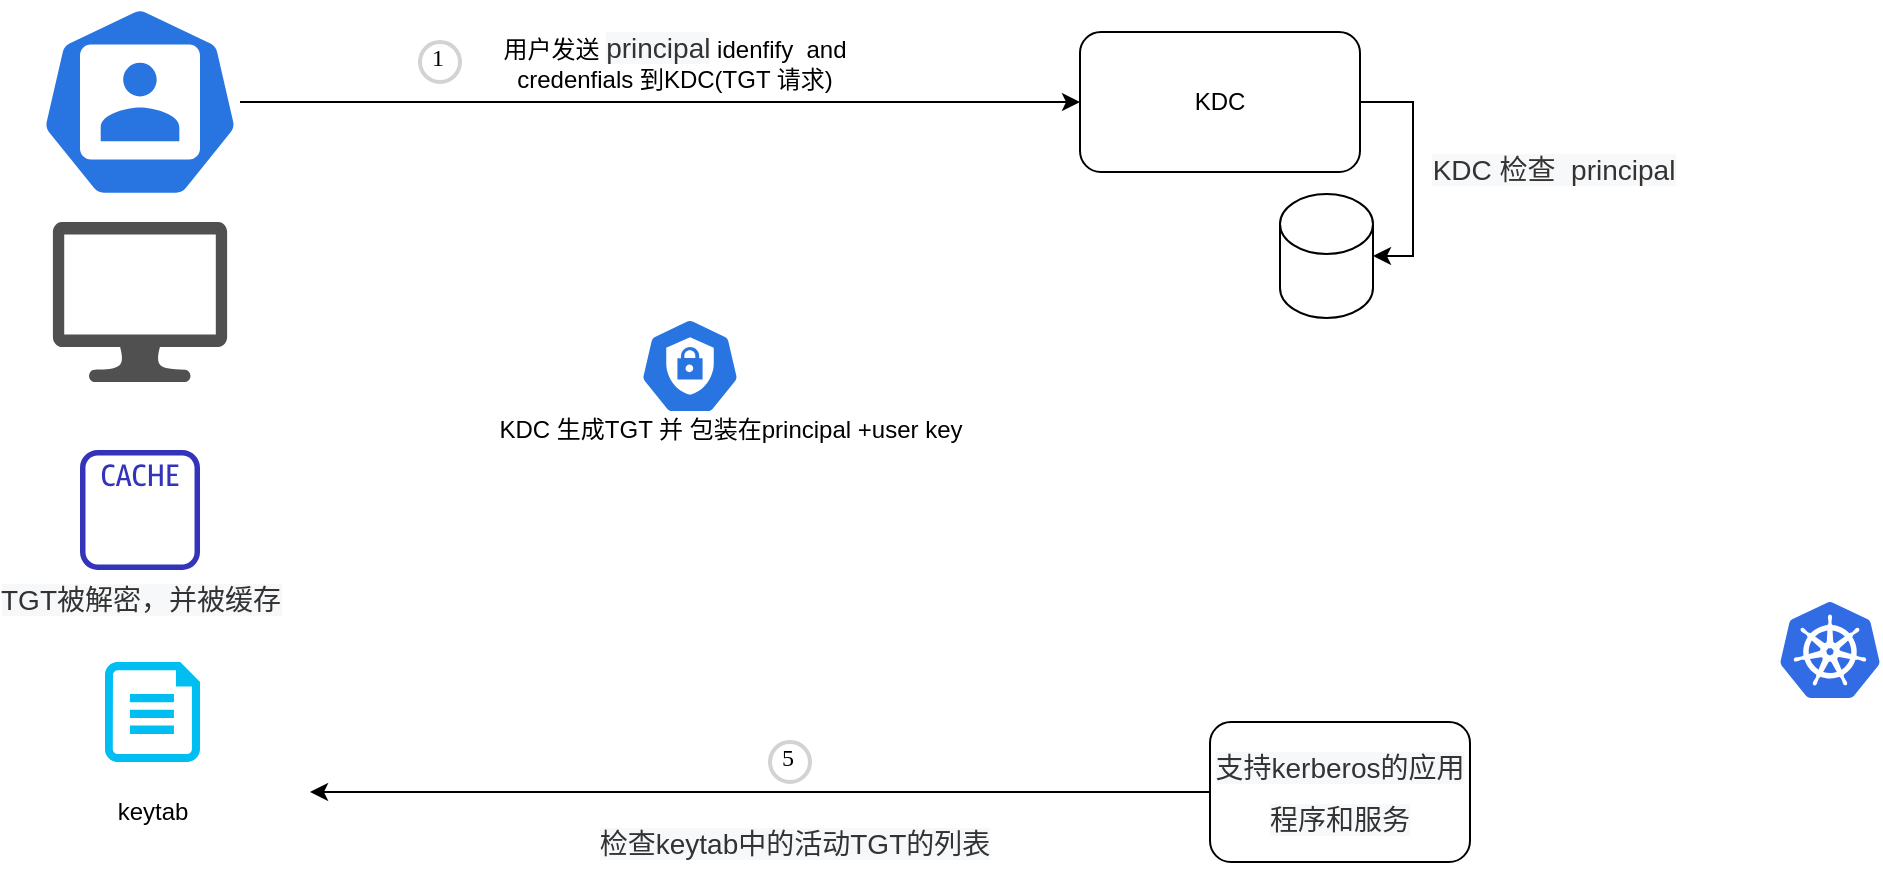 <mxfile version="14.6.13" type="github">
  <diagram id="WI9T0HZ2pTsCkuznbFz-" name="Page-1">
    <mxGraphModel dx="1422" dy="762" grid="1" gridSize="10" guides="1" tooltips="1" connect="1" arrows="1" fold="1" page="1" pageScale="1" pageWidth="1169" pageHeight="827" math="0" shadow="0">
      <root>
        <mxCell id="0" />
        <mxCell id="1" parent="0" />
        <mxCell id="J-IrNvOtPyINDqQAKdtv-4" value="" style="aspect=fixed;html=1;points=[];align=center;image;fontSize=12;image=img/lib/mscae/Kubernetes.svg;" vertex="1" parent="1">
          <mxGeometry x="1020" y="430" width="50" height="48" as="geometry" />
        </mxCell>
        <mxCell id="J-IrNvOtPyINDqQAKdtv-15" value="" style="html=1;dashed=0;whitespace=wrap;fillColor=#2875E2;strokeColor=#ffffff;points=[[0.005,0.63,0],[0.1,0.2,0],[0.9,0.2,0],[0.5,0,0],[0.995,0.63,0],[0.72,0.99,0],[0.5,1,0],[0.28,0.99,0]];shape=mxgraph.kubernetes.icon;prIcon=c_role;fontFamily=Helvetica;verticalAlign=bottom;horizontal=1;" vertex="1" parent="1">
          <mxGeometry x="450" y="288" width="50" height="48" as="geometry" />
        </mxCell>
        <mxCell id="J-IrNvOtPyINDqQAKdtv-29" value="用户发送&amp;nbsp;&lt;span style=&quot;color: rgb(51 , 51 , 51) ; font-family: &amp;#34;arial&amp;#34; , &amp;#34;microsoft yahei&amp;#34; , &amp;#34;\\5fae软雅黑&amp;#34; , &amp;#34;\\5b8b体&amp;#34; , &amp;#34;malgun gothic&amp;#34; , &amp;#34;meiryo&amp;#34; , sans-serif ; font-size: 14px ; text-align: justify ; background-color: rgb(247 , 248 , 250)&quot;&gt;principal&lt;/span&gt;&amp;nbsp;idenfify&amp;nbsp; and credenfials 到KDC(TGT 请求)" style="text;html=1;strokeColor=none;fillColor=none;align=center;verticalAlign=middle;whiteSpace=wrap;rounded=0;fontFamily=Helvetica;" vertex="1" parent="1">
          <mxGeometry x="360" y="150" width="215" height="20" as="geometry" />
        </mxCell>
        <mxCell id="J-IrNvOtPyINDqQAKdtv-30" value="" style="shape=cylinder3;whiteSpace=wrap;html=1;boundedLbl=1;backgroundOutline=1;size=15;fontFamily=Helvetica;" vertex="1" parent="1">
          <mxGeometry x="770" y="226" width="46.5" height="62" as="geometry" />
        </mxCell>
        <mxCell id="J-IrNvOtPyINDqQAKdtv-33" value="&lt;span style=&quot;color: rgb(51 , 51 , 51) ; font-family: &amp;#34;arial&amp;#34; , &amp;#34;microsoft yahei&amp;#34; , &amp;#34;\\5fae软雅黑&amp;#34; , &amp;#34;\\5b8b体&amp;#34; , &amp;#34;malgun gothic&amp;#34; , &amp;#34;meiryo&amp;#34; , sans-serif ; font-size: 14px ; line-height: 26px ; text-align: justify ; background-color: rgb(247 , 248 , 250)&quot;&gt;KDC 检查&amp;nbsp;&amp;nbsp;principal&lt;/span&gt;" style="text;html=1;strokeColor=none;fillColor=none;align=center;verticalAlign=middle;whiteSpace=wrap;rounded=0;fontFamily=Helvetica;" vertex="1" parent="1">
          <mxGeometry x="816.5" y="180" width="180" height="66" as="geometry" />
        </mxCell>
        <mxCell id="J-IrNvOtPyINDqQAKdtv-54" style="edgeStyle=orthogonalEdgeStyle;rounded=0;orthogonalLoop=1;jettySize=auto;html=1;entryX=0;entryY=0.5;entryDx=0;entryDy=0;fontFamily=Helvetica;" edge="1" parent="1" source="J-IrNvOtPyINDqQAKdtv-18" target="J-IrNvOtPyINDqQAKdtv-28">
          <mxGeometry relative="1" as="geometry" />
        </mxCell>
        <mxCell id="J-IrNvOtPyINDqQAKdtv-18" value="" style="html=1;dashed=0;whitespace=wrap;fillColor=#2875E2;strokeColor=#ffffff;points=[[0.005,0.63,0],[0.1,0.2,0],[0.9,0.2,0],[0.5,0,0],[0.995,0.63,0],[0.72,0.99,0],[0.5,1,0],[0.28,0.99,0]];shape=mxgraph.kubernetes.icon;prIcon=user" vertex="1" parent="1">
          <mxGeometry x="150.005" y="130" width="100" height="100" as="geometry" />
        </mxCell>
        <mxCell id="J-IrNvOtPyINDqQAKdtv-48" style="edgeStyle=orthogonalEdgeStyle;rounded=0;orthogonalLoop=1;jettySize=auto;html=1;exitX=0;exitY=0.5;exitDx=0;exitDy=0;fontFamily=Helvetica;" edge="1" parent="1" source="J-IrNvOtPyINDqQAKdtv-35">
          <mxGeometry relative="1" as="geometry">
            <mxPoint x="285" y="525" as="targetPoint" />
          </mxGeometry>
        </mxCell>
        <mxCell id="J-IrNvOtPyINDqQAKdtv-35" value="&lt;span style=&quot;color: rgb(51, 51, 51); font-family: arial, &amp;quot;microsoft yahei&amp;quot;, &amp;quot;\\5fae软雅黑&amp;quot;, &amp;quot;\\5b8b体&amp;quot;, &amp;quot;malgun gothic&amp;quot;, meiryo, sans-serif; font-size: 14px; line-height: 26px; background-color: rgb(247, 248, 250);&quot;&gt;支持kerberos的应用程序和服务&lt;/span&gt;" style="rounded=1;whiteSpace=wrap;html=1;fontFamily=Helvetica;verticalAlign=middle;align=center;" vertex="1" parent="1">
          <mxGeometry x="735" y="490" width="130" height="70" as="geometry" />
        </mxCell>
        <mxCell id="J-IrNvOtPyINDqQAKdtv-38" value="keytab" style="verticalLabelPosition=bottom;html=1;verticalAlign=middle;align=center;strokeColor=none;fillColor=#00BEF2;shape=mxgraph.azure.cloud_services_configuration_file;pointerEvents=1;fontFamily=Helvetica;" vertex="1" parent="1">
          <mxGeometry x="182.505" y="460" width="47.5" height="50" as="geometry" />
        </mxCell>
        <mxCell id="J-IrNvOtPyINDqQAKdtv-40" value="&lt;span style=&quot;color: rgb(51 , 51 , 51) ; font-family: &amp;#34;arial&amp;#34; , &amp;#34;microsoft yahei&amp;#34; , &amp;#34;\\5fae软雅黑&amp;#34; , &amp;#34;\\5b8b体&amp;#34; , &amp;#34;malgun gothic&amp;#34; , &amp;#34;meiryo&amp;#34; , sans-serif ; font-size: 14px ; text-align: justify ; background-color: rgb(247 , 248 , 250)&quot;&gt;TGT被解密，并被缓存&lt;/span&gt;" style="outlineConnect=0;fontColor=#232F3E;gradientColor=none;fillColor=#3334B9;strokeColor=none;dashed=0;verticalLabelPosition=bottom;verticalAlign=top;align=center;html=1;fontSize=12;fontStyle=0;aspect=fixed;pointerEvents=1;shape=mxgraph.aws4.cache_node;fontFamily=Helvetica;" vertex="1" parent="1">
          <mxGeometry x="170.005" y="354" width="60" height="60" as="geometry" />
        </mxCell>
        <mxCell id="J-IrNvOtPyINDqQAKdtv-41" value="&lt;span&gt;KDC 生成TGT 并 包装在principal +user key&lt;/span&gt;" style="text;html=1;align=center;verticalAlign=middle;resizable=0;points=[];autosize=1;strokeColor=none;fontFamily=Helvetica;" vertex="1" parent="1">
          <mxGeometry x="370" y="334" width="250" height="20" as="geometry" />
        </mxCell>
        <mxCell id="J-IrNvOtPyINDqQAKdtv-45" value="" style="pointerEvents=1;shadow=0;dashed=0;html=1;strokeColor=none;fillColor=#505050;labelPosition=center;verticalLabelPosition=bottom;verticalAlign=top;outlineConnect=0;align=center;shape=mxgraph.office.devices.lcd_monitor;fontFamily=Helvetica;" vertex="1" parent="1">
          <mxGeometry x="156.45" y="240" width="87.11" height="80" as="geometry" />
        </mxCell>
        <mxCell id="J-IrNvOtPyINDqQAKdtv-46" value="&lt;span style=&quot;color: rgb(51 , 51 , 51) ; font-family: &amp;#34;arial&amp;#34; , &amp;#34;microsoft yahei&amp;#34; , &amp;#34;\\5fae软雅黑&amp;#34; , &amp;#34;\\5b8b体&amp;#34; , &amp;#34;malgun gothic&amp;#34; , &amp;#34;meiryo&amp;#34; , sans-serif ; font-size: 14px ; line-height: 26px ; text-align: justify ; background-color: rgb(247 , 248 , 250)&quot;&gt;检查keytab中的活动TGT的列表&lt;/span&gt;" style="text;html=1;strokeColor=none;fillColor=none;align=center;verticalAlign=middle;whiteSpace=wrap;rounded=0;fontFamily=Helvetica;" vertex="1" parent="1">
          <mxGeometry x="415" y="540" width="225" height="20" as="geometry" />
        </mxCell>
        <mxCell id="J-IrNvOtPyINDqQAKdtv-49" value="1" style="ellipse;whiteSpace=wrap;html=1;aspect=fixed;strokeWidth=2;fontFamily=Tahoma;spacingBottom=4;spacingRight=2;strokeColor=#d3d3d3;align=center;" vertex="1" parent="1">
          <mxGeometry x="340" y="150" width="20" height="20" as="geometry" />
        </mxCell>
        <mxCell id="J-IrNvOtPyINDqQAKdtv-50" value="5" style="ellipse;whiteSpace=wrap;html=1;aspect=fixed;strokeWidth=2;fontFamily=Tahoma;spacingBottom=4;spacingRight=2;strokeColor=#d3d3d3;align=center;" vertex="1" parent="1">
          <mxGeometry x="515" y="500" width="20" height="20" as="geometry" />
        </mxCell>
        <mxCell id="J-IrNvOtPyINDqQAKdtv-56" style="edgeStyle=orthogonalEdgeStyle;rounded=0;orthogonalLoop=1;jettySize=auto;html=1;exitX=1;exitY=0.5;exitDx=0;exitDy=0;entryX=1;entryY=0.5;entryDx=0;entryDy=0;entryPerimeter=0;fontFamily=Helvetica;" edge="1" parent="1" source="J-IrNvOtPyINDqQAKdtv-28" target="J-IrNvOtPyINDqQAKdtv-30">
          <mxGeometry relative="1" as="geometry" />
        </mxCell>
        <mxCell id="J-IrNvOtPyINDqQAKdtv-28" value="KDC" style="rounded=1;whiteSpace=wrap;html=1;fontFamily=Helvetica;" vertex="1" parent="1">
          <mxGeometry x="670" y="145" width="140" height="70" as="geometry" />
        </mxCell>
      </root>
    </mxGraphModel>
  </diagram>
</mxfile>
